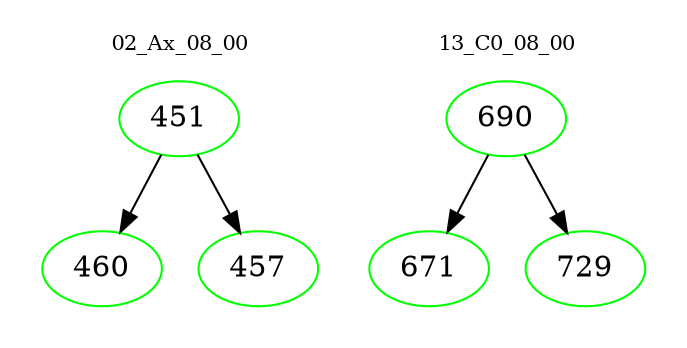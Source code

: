 digraph{
subgraph cluster_0 {
color = white
label = "02_Ax_08_00";
fontsize=10;
T0_451 [label="451", color="green"]
T0_451 -> T0_460 [color="black"]
T0_460 [label="460", color="green"]
T0_451 -> T0_457 [color="black"]
T0_457 [label="457", color="green"]
}
subgraph cluster_1 {
color = white
label = "13_C0_08_00";
fontsize=10;
T1_690 [label="690", color="green"]
T1_690 -> T1_671 [color="black"]
T1_671 [label="671", color="green"]
T1_690 -> T1_729 [color="black"]
T1_729 [label="729", color="green"]
}
}
